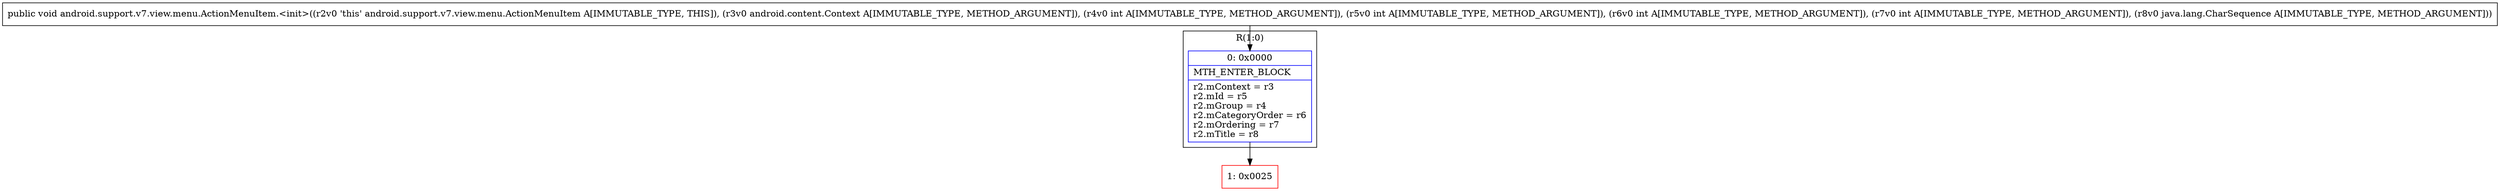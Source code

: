 digraph "CFG forandroid.support.v7.view.menu.ActionMenuItem.\<init\>(Landroid\/content\/Context;IIIILjava\/lang\/CharSequence;)V" {
subgraph cluster_Region_237153861 {
label = "R(1:0)";
node [shape=record,color=blue];
Node_0 [shape=record,label="{0\:\ 0x0000|MTH_ENTER_BLOCK\l|r2.mContext = r3\lr2.mId = r5\lr2.mGroup = r4\lr2.mCategoryOrder = r6\lr2.mOrdering = r7\lr2.mTitle = r8\l}"];
}
Node_1 [shape=record,color=red,label="{1\:\ 0x0025}"];
MethodNode[shape=record,label="{public void android.support.v7.view.menu.ActionMenuItem.\<init\>((r2v0 'this' android.support.v7.view.menu.ActionMenuItem A[IMMUTABLE_TYPE, THIS]), (r3v0 android.content.Context A[IMMUTABLE_TYPE, METHOD_ARGUMENT]), (r4v0 int A[IMMUTABLE_TYPE, METHOD_ARGUMENT]), (r5v0 int A[IMMUTABLE_TYPE, METHOD_ARGUMENT]), (r6v0 int A[IMMUTABLE_TYPE, METHOD_ARGUMENT]), (r7v0 int A[IMMUTABLE_TYPE, METHOD_ARGUMENT]), (r8v0 java.lang.CharSequence A[IMMUTABLE_TYPE, METHOD_ARGUMENT])) }"];
MethodNode -> Node_0;
Node_0 -> Node_1;
}

